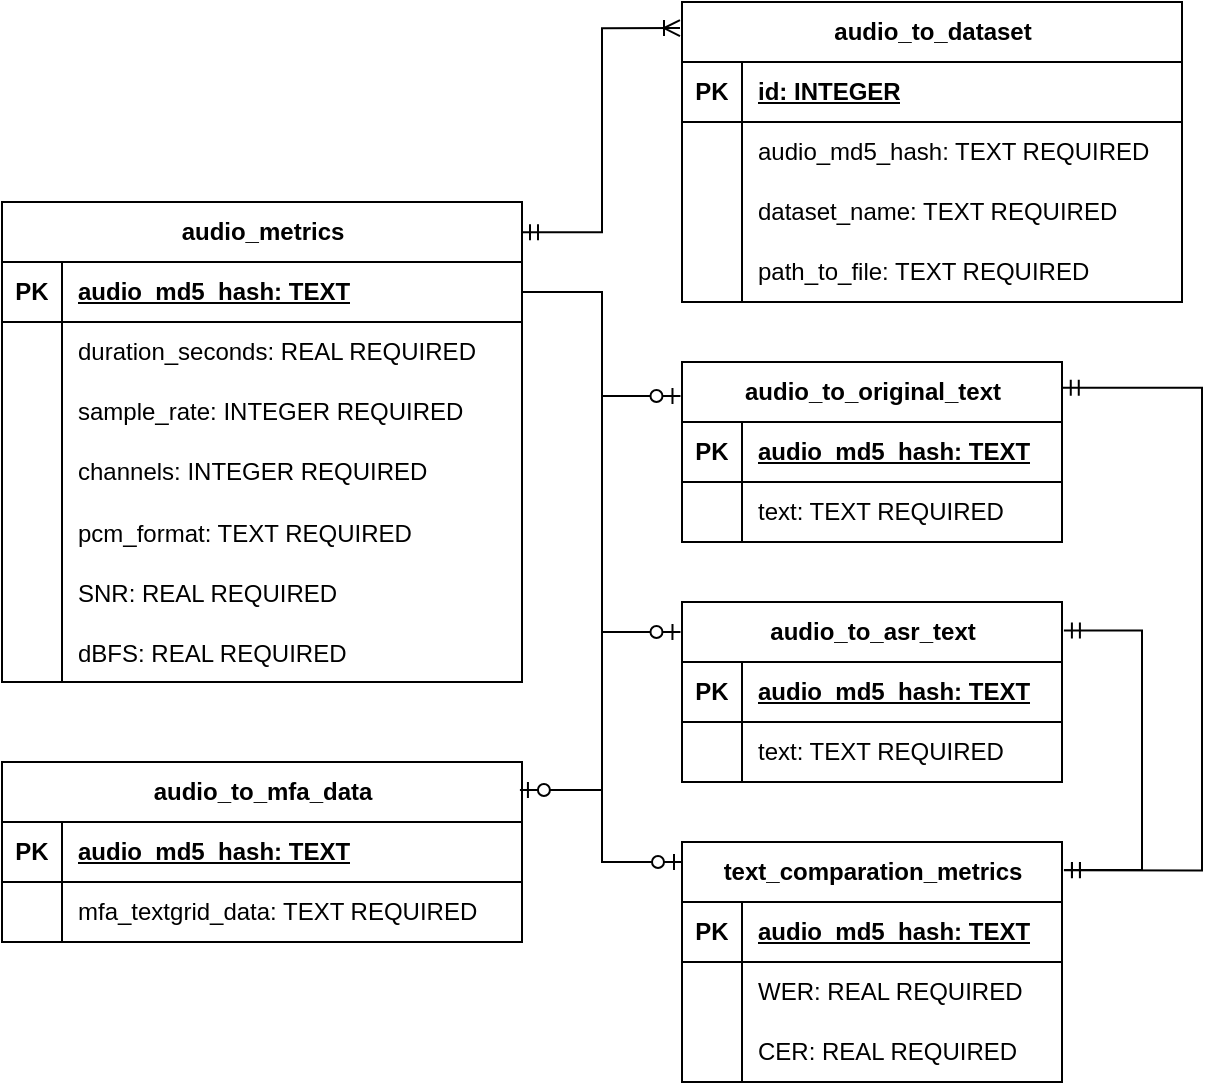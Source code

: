<mxfile version="26.0.10">
  <diagram name="Страница — 1" id="9VmmCjT0BqVaOtXINEmc">
    <mxGraphModel dx="1195" dy="643" grid="1" gridSize="10" guides="1" tooltips="1" connect="1" arrows="1" fold="1" page="1" pageScale="1" pageWidth="827" pageHeight="1169" math="0" shadow="0">
      <root>
        <mxCell id="0" />
        <mxCell id="1" parent="0" />
        <mxCell id="uVcYM1-wBt5ib3LBi-Nv-1" value="audio_metrics" style="shape=table;startSize=30;container=1;collapsible=1;childLayout=tableLayout;fixedRows=1;rowLines=0;fontStyle=1;align=center;resizeLast=1;html=1;" vertex="1" parent="1">
          <mxGeometry x="20" y="220" width="260" height="240" as="geometry" />
        </mxCell>
        <mxCell id="uVcYM1-wBt5ib3LBi-Nv-2" value="" style="shape=tableRow;horizontal=0;startSize=0;swimlaneHead=0;swimlaneBody=0;fillColor=none;collapsible=0;dropTarget=0;points=[[0,0.5],[1,0.5]];portConstraint=eastwest;top=0;left=0;right=0;bottom=1;" vertex="1" parent="uVcYM1-wBt5ib3LBi-Nv-1">
          <mxGeometry y="30" width="260" height="30" as="geometry" />
        </mxCell>
        <mxCell id="uVcYM1-wBt5ib3LBi-Nv-3" value="PK" style="shape=partialRectangle;connectable=0;fillColor=none;top=0;left=0;bottom=0;right=0;fontStyle=1;overflow=hidden;whiteSpace=wrap;html=1;" vertex="1" parent="uVcYM1-wBt5ib3LBi-Nv-2">
          <mxGeometry width="30" height="30" as="geometry">
            <mxRectangle width="30" height="30" as="alternateBounds" />
          </mxGeometry>
        </mxCell>
        <mxCell id="uVcYM1-wBt5ib3LBi-Nv-4" value="audio_md5_hash: TEXT" style="shape=partialRectangle;connectable=0;fillColor=none;top=0;left=0;bottom=0;right=0;align=left;spacingLeft=6;fontStyle=5;overflow=hidden;whiteSpace=wrap;html=1;" vertex="1" parent="uVcYM1-wBt5ib3LBi-Nv-2">
          <mxGeometry x="30" width="230" height="30" as="geometry">
            <mxRectangle width="230" height="30" as="alternateBounds" />
          </mxGeometry>
        </mxCell>
        <mxCell id="uVcYM1-wBt5ib3LBi-Nv-5" value="" style="shape=tableRow;horizontal=0;startSize=0;swimlaneHead=0;swimlaneBody=0;fillColor=none;collapsible=0;dropTarget=0;points=[[0,0.5],[1,0.5]];portConstraint=eastwest;top=0;left=0;right=0;bottom=0;" vertex="1" parent="uVcYM1-wBt5ib3LBi-Nv-1">
          <mxGeometry y="60" width="260" height="30" as="geometry" />
        </mxCell>
        <mxCell id="uVcYM1-wBt5ib3LBi-Nv-6" value="" style="shape=partialRectangle;connectable=0;fillColor=none;top=0;left=0;bottom=0;right=0;editable=1;overflow=hidden;whiteSpace=wrap;html=1;" vertex="1" parent="uVcYM1-wBt5ib3LBi-Nv-5">
          <mxGeometry width="30" height="30" as="geometry">
            <mxRectangle width="30" height="30" as="alternateBounds" />
          </mxGeometry>
        </mxCell>
        <mxCell id="uVcYM1-wBt5ib3LBi-Nv-7" value="duration_seconds: REAL REQUIRED" style="shape=partialRectangle;connectable=0;fillColor=none;top=0;left=0;bottom=0;right=0;align=left;spacingLeft=6;overflow=hidden;whiteSpace=wrap;html=1;" vertex="1" parent="uVcYM1-wBt5ib3LBi-Nv-5">
          <mxGeometry x="30" width="230" height="30" as="geometry">
            <mxRectangle width="230" height="30" as="alternateBounds" />
          </mxGeometry>
        </mxCell>
        <mxCell id="uVcYM1-wBt5ib3LBi-Nv-8" value="" style="shape=tableRow;horizontal=0;startSize=0;swimlaneHead=0;swimlaneBody=0;fillColor=none;collapsible=0;dropTarget=0;points=[[0,0.5],[1,0.5]];portConstraint=eastwest;top=0;left=0;right=0;bottom=0;" vertex="1" parent="uVcYM1-wBt5ib3LBi-Nv-1">
          <mxGeometry y="90" width="260" height="30" as="geometry" />
        </mxCell>
        <mxCell id="uVcYM1-wBt5ib3LBi-Nv-9" value="" style="shape=partialRectangle;connectable=0;fillColor=none;top=0;left=0;bottom=0;right=0;editable=1;overflow=hidden;whiteSpace=wrap;html=1;" vertex="1" parent="uVcYM1-wBt5ib3LBi-Nv-8">
          <mxGeometry width="30" height="30" as="geometry">
            <mxRectangle width="30" height="30" as="alternateBounds" />
          </mxGeometry>
        </mxCell>
        <mxCell id="uVcYM1-wBt5ib3LBi-Nv-10" value="sample_rate: INTEGER REQUIRED" style="shape=partialRectangle;connectable=0;fillColor=none;top=0;left=0;bottom=0;right=0;align=left;spacingLeft=6;overflow=hidden;whiteSpace=wrap;html=1;" vertex="1" parent="uVcYM1-wBt5ib3LBi-Nv-8">
          <mxGeometry x="30" width="230" height="30" as="geometry">
            <mxRectangle width="230" height="30" as="alternateBounds" />
          </mxGeometry>
        </mxCell>
        <mxCell id="uVcYM1-wBt5ib3LBi-Nv-11" value="" style="shape=tableRow;horizontal=0;startSize=0;swimlaneHead=0;swimlaneBody=0;fillColor=none;collapsible=0;dropTarget=0;points=[[0,0.5],[1,0.5]];portConstraint=eastwest;top=0;left=0;right=0;bottom=0;" vertex="1" parent="uVcYM1-wBt5ib3LBi-Nv-1">
          <mxGeometry y="120" width="260" height="30" as="geometry" />
        </mxCell>
        <mxCell id="uVcYM1-wBt5ib3LBi-Nv-12" value="" style="shape=partialRectangle;connectable=0;fillColor=none;top=0;left=0;bottom=0;right=0;editable=1;overflow=hidden;whiteSpace=wrap;html=1;" vertex="1" parent="uVcYM1-wBt5ib3LBi-Nv-11">
          <mxGeometry width="30" height="30" as="geometry">
            <mxRectangle width="30" height="30" as="alternateBounds" />
          </mxGeometry>
        </mxCell>
        <mxCell id="uVcYM1-wBt5ib3LBi-Nv-13" value="channels: INTEGER REQUIRED" style="shape=partialRectangle;connectable=0;fillColor=none;top=0;left=0;bottom=0;right=0;align=left;spacingLeft=6;overflow=hidden;whiteSpace=wrap;html=1;" vertex="1" parent="uVcYM1-wBt5ib3LBi-Nv-11">
          <mxGeometry x="30" width="230" height="30" as="geometry">
            <mxRectangle width="230" height="30" as="alternateBounds" />
          </mxGeometry>
        </mxCell>
        <mxCell id="uVcYM1-wBt5ib3LBi-Nv-79" value="" style="shape=tableRow;horizontal=0;startSize=0;swimlaneHead=0;swimlaneBody=0;fillColor=none;collapsible=0;dropTarget=0;points=[[0,0.5],[1,0.5]];portConstraint=eastwest;top=0;left=0;right=0;bottom=0;" vertex="1" parent="uVcYM1-wBt5ib3LBi-Nv-1">
          <mxGeometry y="150" width="260" height="30" as="geometry" />
        </mxCell>
        <mxCell id="uVcYM1-wBt5ib3LBi-Nv-80" value="" style="shape=partialRectangle;connectable=0;fillColor=none;top=0;left=0;bottom=0;right=0;editable=1;overflow=hidden;" vertex="1" parent="uVcYM1-wBt5ib3LBi-Nv-79">
          <mxGeometry width="30" height="30" as="geometry">
            <mxRectangle width="30" height="30" as="alternateBounds" />
          </mxGeometry>
        </mxCell>
        <mxCell id="uVcYM1-wBt5ib3LBi-Nv-81" value="pcm_format: TEXT REQUIRED" style="shape=partialRectangle;connectable=0;fillColor=none;top=0;left=0;bottom=0;right=0;align=left;spacingLeft=6;overflow=hidden;" vertex="1" parent="uVcYM1-wBt5ib3LBi-Nv-79">
          <mxGeometry x="30" width="230" height="30" as="geometry">
            <mxRectangle width="230" height="30" as="alternateBounds" />
          </mxGeometry>
        </mxCell>
        <mxCell id="uVcYM1-wBt5ib3LBi-Nv-82" value="" style="shape=tableRow;horizontal=0;startSize=0;swimlaneHead=0;swimlaneBody=0;fillColor=none;collapsible=0;dropTarget=0;points=[[0,0.5],[1,0.5]];portConstraint=eastwest;top=0;left=0;right=0;bottom=0;" vertex="1" parent="uVcYM1-wBt5ib3LBi-Nv-1">
          <mxGeometry y="180" width="260" height="30" as="geometry" />
        </mxCell>
        <mxCell id="uVcYM1-wBt5ib3LBi-Nv-83" value="" style="shape=partialRectangle;connectable=0;fillColor=none;top=0;left=0;bottom=0;right=0;editable=1;overflow=hidden;" vertex="1" parent="uVcYM1-wBt5ib3LBi-Nv-82">
          <mxGeometry width="30" height="30" as="geometry">
            <mxRectangle width="30" height="30" as="alternateBounds" />
          </mxGeometry>
        </mxCell>
        <mxCell id="uVcYM1-wBt5ib3LBi-Nv-84" value="SNR: REAL REQUIRED" style="shape=partialRectangle;connectable=0;fillColor=none;top=0;left=0;bottom=0;right=0;align=left;spacingLeft=6;overflow=hidden;" vertex="1" parent="uVcYM1-wBt5ib3LBi-Nv-82">
          <mxGeometry x="30" width="230" height="30" as="geometry">
            <mxRectangle width="230" height="30" as="alternateBounds" />
          </mxGeometry>
        </mxCell>
        <mxCell id="uVcYM1-wBt5ib3LBi-Nv-85" value="" style="shape=tableRow;horizontal=0;startSize=0;swimlaneHead=0;swimlaneBody=0;fillColor=none;collapsible=0;dropTarget=0;points=[[0,0.5],[1,0.5]];portConstraint=eastwest;top=0;left=0;right=0;bottom=0;" vertex="1" parent="uVcYM1-wBt5ib3LBi-Nv-1">
          <mxGeometry y="210" width="260" height="30" as="geometry" />
        </mxCell>
        <mxCell id="uVcYM1-wBt5ib3LBi-Nv-86" value="" style="shape=partialRectangle;connectable=0;fillColor=none;top=0;left=0;bottom=0;right=0;editable=1;overflow=hidden;" vertex="1" parent="uVcYM1-wBt5ib3LBi-Nv-85">
          <mxGeometry width="30" height="30" as="geometry">
            <mxRectangle width="30" height="30" as="alternateBounds" />
          </mxGeometry>
        </mxCell>
        <mxCell id="uVcYM1-wBt5ib3LBi-Nv-87" value="dBFS: REAL REQUIRED" style="shape=partialRectangle;connectable=0;fillColor=none;top=0;left=0;bottom=0;right=0;align=left;spacingLeft=6;overflow=hidden;" vertex="1" parent="uVcYM1-wBt5ib3LBi-Nv-85">
          <mxGeometry x="30" width="230" height="30" as="geometry">
            <mxRectangle width="230" height="30" as="alternateBounds" />
          </mxGeometry>
        </mxCell>
        <mxCell id="uVcYM1-wBt5ib3LBi-Nv-14" value="audio_to_dataset" style="shape=table;startSize=30;container=1;collapsible=1;childLayout=tableLayout;fixedRows=1;rowLines=0;fontStyle=1;align=center;resizeLast=1;html=1;" vertex="1" parent="1">
          <mxGeometry x="360" y="120" width="250" height="150" as="geometry" />
        </mxCell>
        <mxCell id="uVcYM1-wBt5ib3LBi-Nv-15" value="" style="shape=tableRow;horizontal=0;startSize=0;swimlaneHead=0;swimlaneBody=0;fillColor=none;collapsible=0;dropTarget=0;points=[[0,0.5],[1,0.5]];portConstraint=eastwest;top=0;left=0;right=0;bottom=1;" vertex="1" parent="uVcYM1-wBt5ib3LBi-Nv-14">
          <mxGeometry y="30" width="250" height="30" as="geometry" />
        </mxCell>
        <mxCell id="uVcYM1-wBt5ib3LBi-Nv-16" value="PK" style="shape=partialRectangle;connectable=0;fillColor=none;top=0;left=0;bottom=0;right=0;fontStyle=1;overflow=hidden;whiteSpace=wrap;html=1;" vertex="1" parent="uVcYM1-wBt5ib3LBi-Nv-15">
          <mxGeometry width="30" height="30" as="geometry">
            <mxRectangle width="30" height="30" as="alternateBounds" />
          </mxGeometry>
        </mxCell>
        <mxCell id="uVcYM1-wBt5ib3LBi-Nv-17" value="id: INTEGER" style="shape=partialRectangle;connectable=0;fillColor=none;top=0;left=0;bottom=0;right=0;align=left;spacingLeft=6;fontStyle=5;overflow=hidden;whiteSpace=wrap;html=1;" vertex="1" parent="uVcYM1-wBt5ib3LBi-Nv-15">
          <mxGeometry x="30" width="220" height="30" as="geometry">
            <mxRectangle width="220" height="30" as="alternateBounds" />
          </mxGeometry>
        </mxCell>
        <mxCell id="uVcYM1-wBt5ib3LBi-Nv-18" value="" style="shape=tableRow;horizontal=0;startSize=0;swimlaneHead=0;swimlaneBody=0;fillColor=none;collapsible=0;dropTarget=0;points=[[0,0.5],[1,0.5]];portConstraint=eastwest;top=0;left=0;right=0;bottom=0;" vertex="1" parent="uVcYM1-wBt5ib3LBi-Nv-14">
          <mxGeometry y="60" width="250" height="30" as="geometry" />
        </mxCell>
        <mxCell id="uVcYM1-wBt5ib3LBi-Nv-19" value="" style="shape=partialRectangle;connectable=0;fillColor=none;top=0;left=0;bottom=0;right=0;editable=1;overflow=hidden;whiteSpace=wrap;html=1;" vertex="1" parent="uVcYM1-wBt5ib3LBi-Nv-18">
          <mxGeometry width="30" height="30" as="geometry">
            <mxRectangle width="30" height="30" as="alternateBounds" />
          </mxGeometry>
        </mxCell>
        <mxCell id="uVcYM1-wBt5ib3LBi-Nv-20" value="audio_md5_hash: TEXT REQUIRED" style="shape=partialRectangle;connectable=0;fillColor=none;top=0;left=0;bottom=0;right=0;align=left;spacingLeft=6;overflow=hidden;whiteSpace=wrap;html=1;" vertex="1" parent="uVcYM1-wBt5ib3LBi-Nv-18">
          <mxGeometry x="30" width="220" height="30" as="geometry">
            <mxRectangle width="220" height="30" as="alternateBounds" />
          </mxGeometry>
        </mxCell>
        <mxCell id="uVcYM1-wBt5ib3LBi-Nv-21" value="" style="shape=tableRow;horizontal=0;startSize=0;swimlaneHead=0;swimlaneBody=0;fillColor=none;collapsible=0;dropTarget=0;points=[[0,0.5],[1,0.5]];portConstraint=eastwest;top=0;left=0;right=0;bottom=0;" vertex="1" parent="uVcYM1-wBt5ib3LBi-Nv-14">
          <mxGeometry y="90" width="250" height="30" as="geometry" />
        </mxCell>
        <mxCell id="uVcYM1-wBt5ib3LBi-Nv-22" value="" style="shape=partialRectangle;connectable=0;fillColor=none;top=0;left=0;bottom=0;right=0;editable=1;overflow=hidden;whiteSpace=wrap;html=1;" vertex="1" parent="uVcYM1-wBt5ib3LBi-Nv-21">
          <mxGeometry width="30" height="30" as="geometry">
            <mxRectangle width="30" height="30" as="alternateBounds" />
          </mxGeometry>
        </mxCell>
        <mxCell id="uVcYM1-wBt5ib3LBi-Nv-23" value="dataset_name: TEXT REQUIRED" style="shape=partialRectangle;connectable=0;fillColor=none;top=0;left=0;bottom=0;right=0;align=left;spacingLeft=6;overflow=hidden;whiteSpace=wrap;html=1;" vertex="1" parent="uVcYM1-wBt5ib3LBi-Nv-21">
          <mxGeometry x="30" width="220" height="30" as="geometry">
            <mxRectangle width="220" height="30" as="alternateBounds" />
          </mxGeometry>
        </mxCell>
        <mxCell id="uVcYM1-wBt5ib3LBi-Nv-24" value="" style="shape=tableRow;horizontal=0;startSize=0;swimlaneHead=0;swimlaneBody=0;fillColor=none;collapsible=0;dropTarget=0;points=[[0,0.5],[1,0.5]];portConstraint=eastwest;top=0;left=0;right=0;bottom=0;" vertex="1" parent="uVcYM1-wBt5ib3LBi-Nv-14">
          <mxGeometry y="120" width="250" height="30" as="geometry" />
        </mxCell>
        <mxCell id="uVcYM1-wBt5ib3LBi-Nv-25" value="" style="shape=partialRectangle;connectable=0;fillColor=none;top=0;left=0;bottom=0;right=0;editable=1;overflow=hidden;whiteSpace=wrap;html=1;" vertex="1" parent="uVcYM1-wBt5ib3LBi-Nv-24">
          <mxGeometry width="30" height="30" as="geometry">
            <mxRectangle width="30" height="30" as="alternateBounds" />
          </mxGeometry>
        </mxCell>
        <mxCell id="uVcYM1-wBt5ib3LBi-Nv-26" value="path_to_file: TEXT REQUIRED" style="shape=partialRectangle;connectable=0;fillColor=none;top=0;left=0;bottom=0;right=0;align=left;spacingLeft=6;overflow=hidden;whiteSpace=wrap;html=1;" vertex="1" parent="uVcYM1-wBt5ib3LBi-Nv-24">
          <mxGeometry x="30" width="220" height="30" as="geometry">
            <mxRectangle width="220" height="30" as="alternateBounds" />
          </mxGeometry>
        </mxCell>
        <mxCell id="uVcYM1-wBt5ib3LBi-Nv-27" value="audio_to_original_text" style="shape=table;startSize=30;container=1;collapsible=1;childLayout=tableLayout;fixedRows=1;rowLines=0;fontStyle=1;align=center;resizeLast=1;html=1;" vertex="1" parent="1">
          <mxGeometry x="360" y="300" width="190" height="90" as="geometry" />
        </mxCell>
        <mxCell id="uVcYM1-wBt5ib3LBi-Nv-28" value="" style="shape=tableRow;horizontal=0;startSize=0;swimlaneHead=0;swimlaneBody=0;fillColor=none;collapsible=0;dropTarget=0;points=[[0,0.5],[1,0.5]];portConstraint=eastwest;top=0;left=0;right=0;bottom=1;" vertex="1" parent="uVcYM1-wBt5ib3LBi-Nv-27">
          <mxGeometry y="30" width="190" height="30" as="geometry" />
        </mxCell>
        <mxCell id="uVcYM1-wBt5ib3LBi-Nv-29" value="PK" style="shape=partialRectangle;connectable=0;fillColor=none;top=0;left=0;bottom=0;right=0;fontStyle=1;overflow=hidden;whiteSpace=wrap;html=1;" vertex="1" parent="uVcYM1-wBt5ib3LBi-Nv-28">
          <mxGeometry width="30" height="30" as="geometry">
            <mxRectangle width="30" height="30" as="alternateBounds" />
          </mxGeometry>
        </mxCell>
        <mxCell id="uVcYM1-wBt5ib3LBi-Nv-30" value="audio_md5_hash: TEXT" style="shape=partialRectangle;connectable=0;fillColor=none;top=0;left=0;bottom=0;right=0;align=left;spacingLeft=6;fontStyle=5;overflow=hidden;whiteSpace=wrap;html=1;" vertex="1" parent="uVcYM1-wBt5ib3LBi-Nv-28">
          <mxGeometry x="30" width="160" height="30" as="geometry">
            <mxRectangle width="160" height="30" as="alternateBounds" />
          </mxGeometry>
        </mxCell>
        <mxCell id="uVcYM1-wBt5ib3LBi-Nv-31" value="" style="shape=tableRow;horizontal=0;startSize=0;swimlaneHead=0;swimlaneBody=0;fillColor=none;collapsible=0;dropTarget=0;points=[[0,0.5],[1,0.5]];portConstraint=eastwest;top=0;left=0;right=0;bottom=0;" vertex="1" parent="uVcYM1-wBt5ib3LBi-Nv-27">
          <mxGeometry y="60" width="190" height="30" as="geometry" />
        </mxCell>
        <mxCell id="uVcYM1-wBt5ib3LBi-Nv-32" value="" style="shape=partialRectangle;connectable=0;fillColor=none;top=0;left=0;bottom=0;right=0;editable=1;overflow=hidden;whiteSpace=wrap;html=1;" vertex="1" parent="uVcYM1-wBt5ib3LBi-Nv-31">
          <mxGeometry width="30" height="30" as="geometry">
            <mxRectangle width="30" height="30" as="alternateBounds" />
          </mxGeometry>
        </mxCell>
        <mxCell id="uVcYM1-wBt5ib3LBi-Nv-33" value="text: TEXT REQUIRED" style="shape=partialRectangle;connectable=0;fillColor=none;top=0;left=0;bottom=0;right=0;align=left;spacingLeft=6;overflow=hidden;whiteSpace=wrap;html=1;" vertex="1" parent="uVcYM1-wBt5ib3LBi-Nv-31">
          <mxGeometry x="30" width="160" height="30" as="geometry">
            <mxRectangle width="160" height="30" as="alternateBounds" />
          </mxGeometry>
        </mxCell>
        <mxCell id="uVcYM1-wBt5ib3LBi-Nv-40" value="audio_to_asr_text" style="shape=table;startSize=30;container=1;collapsible=1;childLayout=tableLayout;fixedRows=1;rowLines=0;fontStyle=1;align=center;resizeLast=1;html=1;" vertex="1" parent="1">
          <mxGeometry x="360" y="420" width="190" height="90" as="geometry" />
        </mxCell>
        <mxCell id="uVcYM1-wBt5ib3LBi-Nv-41" value="" style="shape=tableRow;horizontal=0;startSize=0;swimlaneHead=0;swimlaneBody=0;fillColor=none;collapsible=0;dropTarget=0;points=[[0,0.5],[1,0.5]];portConstraint=eastwest;top=0;left=0;right=0;bottom=1;" vertex="1" parent="uVcYM1-wBt5ib3LBi-Nv-40">
          <mxGeometry y="30" width="190" height="30" as="geometry" />
        </mxCell>
        <mxCell id="uVcYM1-wBt5ib3LBi-Nv-42" value="PK" style="shape=partialRectangle;connectable=0;fillColor=none;top=0;left=0;bottom=0;right=0;fontStyle=1;overflow=hidden;whiteSpace=wrap;html=1;" vertex="1" parent="uVcYM1-wBt5ib3LBi-Nv-41">
          <mxGeometry width="30" height="30" as="geometry">
            <mxRectangle width="30" height="30" as="alternateBounds" />
          </mxGeometry>
        </mxCell>
        <mxCell id="uVcYM1-wBt5ib3LBi-Nv-43" value="audio_md5_hash: TEXT" style="shape=partialRectangle;connectable=0;fillColor=none;top=0;left=0;bottom=0;right=0;align=left;spacingLeft=6;fontStyle=5;overflow=hidden;whiteSpace=wrap;html=1;" vertex="1" parent="uVcYM1-wBt5ib3LBi-Nv-41">
          <mxGeometry x="30" width="160" height="30" as="geometry">
            <mxRectangle width="160" height="30" as="alternateBounds" />
          </mxGeometry>
        </mxCell>
        <mxCell id="uVcYM1-wBt5ib3LBi-Nv-44" value="" style="shape=tableRow;horizontal=0;startSize=0;swimlaneHead=0;swimlaneBody=0;fillColor=none;collapsible=0;dropTarget=0;points=[[0,0.5],[1,0.5]];portConstraint=eastwest;top=0;left=0;right=0;bottom=0;" vertex="1" parent="uVcYM1-wBt5ib3LBi-Nv-40">
          <mxGeometry y="60" width="190" height="30" as="geometry" />
        </mxCell>
        <mxCell id="uVcYM1-wBt5ib3LBi-Nv-45" value="" style="shape=partialRectangle;connectable=0;fillColor=none;top=0;left=0;bottom=0;right=0;editable=1;overflow=hidden;whiteSpace=wrap;html=1;" vertex="1" parent="uVcYM1-wBt5ib3LBi-Nv-44">
          <mxGeometry width="30" height="30" as="geometry">
            <mxRectangle width="30" height="30" as="alternateBounds" />
          </mxGeometry>
        </mxCell>
        <mxCell id="uVcYM1-wBt5ib3LBi-Nv-46" value="text: TEXT REQUIRED" style="shape=partialRectangle;connectable=0;fillColor=none;top=0;left=0;bottom=0;right=0;align=left;spacingLeft=6;overflow=hidden;whiteSpace=wrap;html=1;" vertex="1" parent="uVcYM1-wBt5ib3LBi-Nv-44">
          <mxGeometry x="30" width="160" height="30" as="geometry">
            <mxRectangle width="160" height="30" as="alternateBounds" />
          </mxGeometry>
        </mxCell>
        <mxCell id="uVcYM1-wBt5ib3LBi-Nv-53" value="text_comparation_metrics" style="shape=table;startSize=30;container=1;collapsible=1;childLayout=tableLayout;fixedRows=1;rowLines=0;fontStyle=1;align=center;resizeLast=1;html=1;" vertex="1" parent="1">
          <mxGeometry x="360" y="540" width="190" height="120" as="geometry" />
        </mxCell>
        <mxCell id="uVcYM1-wBt5ib3LBi-Nv-54" value="" style="shape=tableRow;horizontal=0;startSize=0;swimlaneHead=0;swimlaneBody=0;fillColor=none;collapsible=0;dropTarget=0;points=[[0,0.5],[1,0.5]];portConstraint=eastwest;top=0;left=0;right=0;bottom=1;" vertex="1" parent="uVcYM1-wBt5ib3LBi-Nv-53">
          <mxGeometry y="30" width="190" height="30" as="geometry" />
        </mxCell>
        <mxCell id="uVcYM1-wBt5ib3LBi-Nv-55" value="PK" style="shape=partialRectangle;connectable=0;fillColor=none;top=0;left=0;bottom=0;right=0;fontStyle=1;overflow=hidden;whiteSpace=wrap;html=1;" vertex="1" parent="uVcYM1-wBt5ib3LBi-Nv-54">
          <mxGeometry width="30" height="30" as="geometry">
            <mxRectangle width="30" height="30" as="alternateBounds" />
          </mxGeometry>
        </mxCell>
        <mxCell id="uVcYM1-wBt5ib3LBi-Nv-56" value="audio_md5_hash: TEXT" style="shape=partialRectangle;connectable=0;fillColor=none;top=0;left=0;bottom=0;right=0;align=left;spacingLeft=6;fontStyle=5;overflow=hidden;whiteSpace=wrap;html=1;" vertex="1" parent="uVcYM1-wBt5ib3LBi-Nv-54">
          <mxGeometry x="30" width="160" height="30" as="geometry">
            <mxRectangle width="160" height="30" as="alternateBounds" />
          </mxGeometry>
        </mxCell>
        <mxCell id="uVcYM1-wBt5ib3LBi-Nv-57" value="" style="shape=tableRow;horizontal=0;startSize=0;swimlaneHead=0;swimlaneBody=0;fillColor=none;collapsible=0;dropTarget=0;points=[[0,0.5],[1,0.5]];portConstraint=eastwest;top=0;left=0;right=0;bottom=0;" vertex="1" parent="uVcYM1-wBt5ib3LBi-Nv-53">
          <mxGeometry y="60" width="190" height="30" as="geometry" />
        </mxCell>
        <mxCell id="uVcYM1-wBt5ib3LBi-Nv-58" value="" style="shape=partialRectangle;connectable=0;fillColor=none;top=0;left=0;bottom=0;right=0;editable=1;overflow=hidden;whiteSpace=wrap;html=1;" vertex="1" parent="uVcYM1-wBt5ib3LBi-Nv-57">
          <mxGeometry width="30" height="30" as="geometry">
            <mxRectangle width="30" height="30" as="alternateBounds" />
          </mxGeometry>
        </mxCell>
        <mxCell id="uVcYM1-wBt5ib3LBi-Nv-59" value="WER: REAL REQUIRED" style="shape=partialRectangle;connectable=0;fillColor=none;top=0;left=0;bottom=0;right=0;align=left;spacingLeft=6;overflow=hidden;whiteSpace=wrap;html=1;" vertex="1" parent="uVcYM1-wBt5ib3LBi-Nv-57">
          <mxGeometry x="30" width="160" height="30" as="geometry">
            <mxRectangle width="160" height="30" as="alternateBounds" />
          </mxGeometry>
        </mxCell>
        <mxCell id="uVcYM1-wBt5ib3LBi-Nv-60" value="" style="shape=tableRow;horizontal=0;startSize=0;swimlaneHead=0;swimlaneBody=0;fillColor=none;collapsible=0;dropTarget=0;points=[[0,0.5],[1,0.5]];portConstraint=eastwest;top=0;left=0;right=0;bottom=0;" vertex="1" parent="uVcYM1-wBt5ib3LBi-Nv-53">
          <mxGeometry y="90" width="190" height="30" as="geometry" />
        </mxCell>
        <mxCell id="uVcYM1-wBt5ib3LBi-Nv-61" value="" style="shape=partialRectangle;connectable=0;fillColor=none;top=0;left=0;bottom=0;right=0;editable=1;overflow=hidden;whiteSpace=wrap;html=1;" vertex="1" parent="uVcYM1-wBt5ib3LBi-Nv-60">
          <mxGeometry width="30" height="30" as="geometry">
            <mxRectangle width="30" height="30" as="alternateBounds" />
          </mxGeometry>
        </mxCell>
        <mxCell id="uVcYM1-wBt5ib3LBi-Nv-62" value="CER: REAL REQUIRED" style="shape=partialRectangle;connectable=0;fillColor=none;top=0;left=0;bottom=0;right=0;align=left;spacingLeft=6;overflow=hidden;whiteSpace=wrap;html=1;" vertex="1" parent="uVcYM1-wBt5ib3LBi-Nv-60">
          <mxGeometry x="30" width="160" height="30" as="geometry">
            <mxRectangle width="160" height="30" as="alternateBounds" />
          </mxGeometry>
        </mxCell>
        <mxCell id="uVcYM1-wBt5ib3LBi-Nv-66" value="audio_to_mfa_data" style="shape=table;startSize=30;container=1;collapsible=1;childLayout=tableLayout;fixedRows=1;rowLines=0;fontStyle=1;align=center;resizeLast=1;html=1;" vertex="1" parent="1">
          <mxGeometry x="20" y="500" width="260" height="90" as="geometry" />
        </mxCell>
        <mxCell id="uVcYM1-wBt5ib3LBi-Nv-67" value="" style="shape=tableRow;horizontal=0;startSize=0;swimlaneHead=0;swimlaneBody=0;fillColor=none;collapsible=0;dropTarget=0;points=[[0,0.5],[1,0.5]];portConstraint=eastwest;top=0;left=0;right=0;bottom=1;" vertex="1" parent="uVcYM1-wBt5ib3LBi-Nv-66">
          <mxGeometry y="30" width="260" height="30" as="geometry" />
        </mxCell>
        <mxCell id="uVcYM1-wBt5ib3LBi-Nv-68" value="PK" style="shape=partialRectangle;connectable=0;fillColor=none;top=0;left=0;bottom=0;right=0;fontStyle=1;overflow=hidden;whiteSpace=wrap;html=1;" vertex="1" parent="uVcYM1-wBt5ib3LBi-Nv-67">
          <mxGeometry width="30" height="30" as="geometry">
            <mxRectangle width="30" height="30" as="alternateBounds" />
          </mxGeometry>
        </mxCell>
        <mxCell id="uVcYM1-wBt5ib3LBi-Nv-69" value="audio_md5_hash: TEXT" style="shape=partialRectangle;connectable=0;fillColor=none;top=0;left=0;bottom=0;right=0;align=left;spacingLeft=6;fontStyle=5;overflow=hidden;whiteSpace=wrap;html=1;" vertex="1" parent="uVcYM1-wBt5ib3LBi-Nv-67">
          <mxGeometry x="30" width="230" height="30" as="geometry">
            <mxRectangle width="230" height="30" as="alternateBounds" />
          </mxGeometry>
        </mxCell>
        <mxCell id="uVcYM1-wBt5ib3LBi-Nv-70" value="" style="shape=tableRow;horizontal=0;startSize=0;swimlaneHead=0;swimlaneBody=0;fillColor=none;collapsible=0;dropTarget=0;points=[[0,0.5],[1,0.5]];portConstraint=eastwest;top=0;left=0;right=0;bottom=0;" vertex="1" parent="uVcYM1-wBt5ib3LBi-Nv-66">
          <mxGeometry y="60" width="260" height="30" as="geometry" />
        </mxCell>
        <mxCell id="uVcYM1-wBt5ib3LBi-Nv-71" value="" style="shape=partialRectangle;connectable=0;fillColor=none;top=0;left=0;bottom=0;right=0;editable=1;overflow=hidden;whiteSpace=wrap;html=1;" vertex="1" parent="uVcYM1-wBt5ib3LBi-Nv-70">
          <mxGeometry width="30" height="30" as="geometry">
            <mxRectangle width="30" height="30" as="alternateBounds" />
          </mxGeometry>
        </mxCell>
        <mxCell id="uVcYM1-wBt5ib3LBi-Nv-72" value="mfa_textgrid_data: TEXT REQUIRED" style="shape=partialRectangle;connectable=0;fillColor=none;top=0;left=0;bottom=0;right=0;align=left;spacingLeft=6;overflow=hidden;whiteSpace=wrap;html=1;" vertex="1" parent="uVcYM1-wBt5ib3LBi-Nv-70">
          <mxGeometry x="30" width="230" height="30" as="geometry">
            <mxRectangle width="230" height="30" as="alternateBounds" />
          </mxGeometry>
        </mxCell>
        <mxCell id="uVcYM1-wBt5ib3LBi-Nv-88" value="" style="edgeStyle=orthogonalEdgeStyle;fontSize=12;html=1;endArrow=ERoneToMany;startArrow=ERmandOne;rounded=0;exitX=1;exitY=0.063;exitDx=0;exitDy=0;exitPerimeter=0;entryX=-0.004;entryY=0.087;entryDx=0;entryDy=0;entryPerimeter=0;" edge="1" parent="1" source="uVcYM1-wBt5ib3LBi-Nv-1" target="uVcYM1-wBt5ib3LBi-Nv-14">
          <mxGeometry width="100" height="100" relative="1" as="geometry">
            <mxPoint x="360" y="480" as="sourcePoint" />
            <mxPoint x="460" y="380" as="targetPoint" />
          </mxGeometry>
        </mxCell>
        <mxCell id="uVcYM1-wBt5ib3LBi-Nv-89" value="" style="edgeStyle=orthogonalEdgeStyle;fontSize=12;html=1;endArrow=ERzeroToOne;endFill=1;rounded=0;exitX=1;exitY=0.5;exitDx=0;exitDy=0;entryX=-0.004;entryY=0.189;entryDx=0;entryDy=0;entryPerimeter=0;" edge="1" parent="1" source="uVcYM1-wBt5ib3LBi-Nv-2" target="uVcYM1-wBt5ib3LBi-Nv-27">
          <mxGeometry width="100" height="100" relative="1" as="geometry">
            <mxPoint x="360" y="480" as="sourcePoint" />
            <mxPoint x="460" y="380" as="targetPoint" />
          </mxGeometry>
        </mxCell>
        <mxCell id="uVcYM1-wBt5ib3LBi-Nv-90" value="" style="edgeStyle=orthogonalEdgeStyle;fontSize=12;html=1;endArrow=ERzeroToOne;endFill=1;rounded=0;exitX=1;exitY=0.5;exitDx=0;exitDy=0;entryX=-0.004;entryY=0.167;entryDx=0;entryDy=0;entryPerimeter=0;" edge="1" parent="1" source="uVcYM1-wBt5ib3LBi-Nv-2" target="uVcYM1-wBt5ib3LBi-Nv-40">
          <mxGeometry width="100" height="100" relative="1" as="geometry">
            <mxPoint x="290" y="275" as="sourcePoint" />
            <mxPoint x="509" y="327" as="targetPoint" />
          </mxGeometry>
        </mxCell>
        <mxCell id="uVcYM1-wBt5ib3LBi-Nv-91" value="" style="edgeStyle=orthogonalEdgeStyle;fontSize=12;html=1;endArrow=ERzeroToOne;endFill=1;rounded=0;exitX=1;exitY=0.5;exitDx=0;exitDy=0;entryX=0;entryY=0.083;entryDx=0;entryDy=0;entryPerimeter=0;" edge="1" parent="1" source="uVcYM1-wBt5ib3LBi-Nv-2" target="uVcYM1-wBt5ib3LBi-Nv-53">
          <mxGeometry width="100" height="100" relative="1" as="geometry">
            <mxPoint x="300" y="285" as="sourcePoint" />
            <mxPoint x="519" y="337" as="targetPoint" />
          </mxGeometry>
        </mxCell>
        <mxCell id="uVcYM1-wBt5ib3LBi-Nv-92" value="" style="edgeStyle=orthogonalEdgeStyle;fontSize=12;html=1;endArrow=ERzeroToOne;endFill=1;rounded=0;exitX=1;exitY=0.5;exitDx=0;exitDy=0;entryX=0.996;entryY=0.156;entryDx=0;entryDy=0;entryPerimeter=0;" edge="1" parent="1" source="uVcYM1-wBt5ib3LBi-Nv-2" target="uVcYM1-wBt5ib3LBi-Nv-66">
          <mxGeometry width="100" height="100" relative="1" as="geometry">
            <mxPoint x="310" y="295" as="sourcePoint" />
            <mxPoint x="529" y="347" as="targetPoint" />
            <Array as="points">
              <mxPoint x="320" y="265" />
              <mxPoint x="320" y="514" />
            </Array>
          </mxGeometry>
        </mxCell>
        <mxCell id="uVcYM1-wBt5ib3LBi-Nv-100" value="" style="edgeStyle=orthogonalEdgeStyle;fontSize=12;html=1;endArrow=ERmandOne;startArrow=ERmandOne;rounded=0;exitX=1.005;exitY=0.118;exitDx=0;exitDy=0;exitPerimeter=0;entryX=1.002;entryY=0.143;entryDx=0;entryDy=0;entryPerimeter=0;" edge="1" parent="1" source="uVcYM1-wBt5ib3LBi-Nv-53" target="uVcYM1-wBt5ib3LBi-Nv-27">
          <mxGeometry width="100" height="100" relative="1" as="geometry">
            <mxPoint x="350" y="480" as="sourcePoint" />
            <mxPoint x="450" y="380" as="targetPoint" />
            <Array as="points">
              <mxPoint x="620" y="554" />
              <mxPoint x="620" y="313" />
            </Array>
          </mxGeometry>
        </mxCell>
        <mxCell id="uVcYM1-wBt5ib3LBi-Nv-101" value="" style="edgeStyle=orthogonalEdgeStyle;fontSize=12;html=1;endArrow=ERmandOne;startArrow=ERmandOne;rounded=0;entryX=1.005;entryY=0.158;entryDx=0;entryDy=0;entryPerimeter=0;" edge="1" parent="1" target="uVcYM1-wBt5ib3LBi-Nv-40">
          <mxGeometry width="100" height="100" relative="1" as="geometry">
            <mxPoint x="551" y="554" as="sourcePoint" />
            <mxPoint x="560" y="323" as="targetPoint" />
            <Array as="points">
              <mxPoint x="590" y="554" />
              <mxPoint x="590" y="434" />
            </Array>
          </mxGeometry>
        </mxCell>
      </root>
    </mxGraphModel>
  </diagram>
</mxfile>
